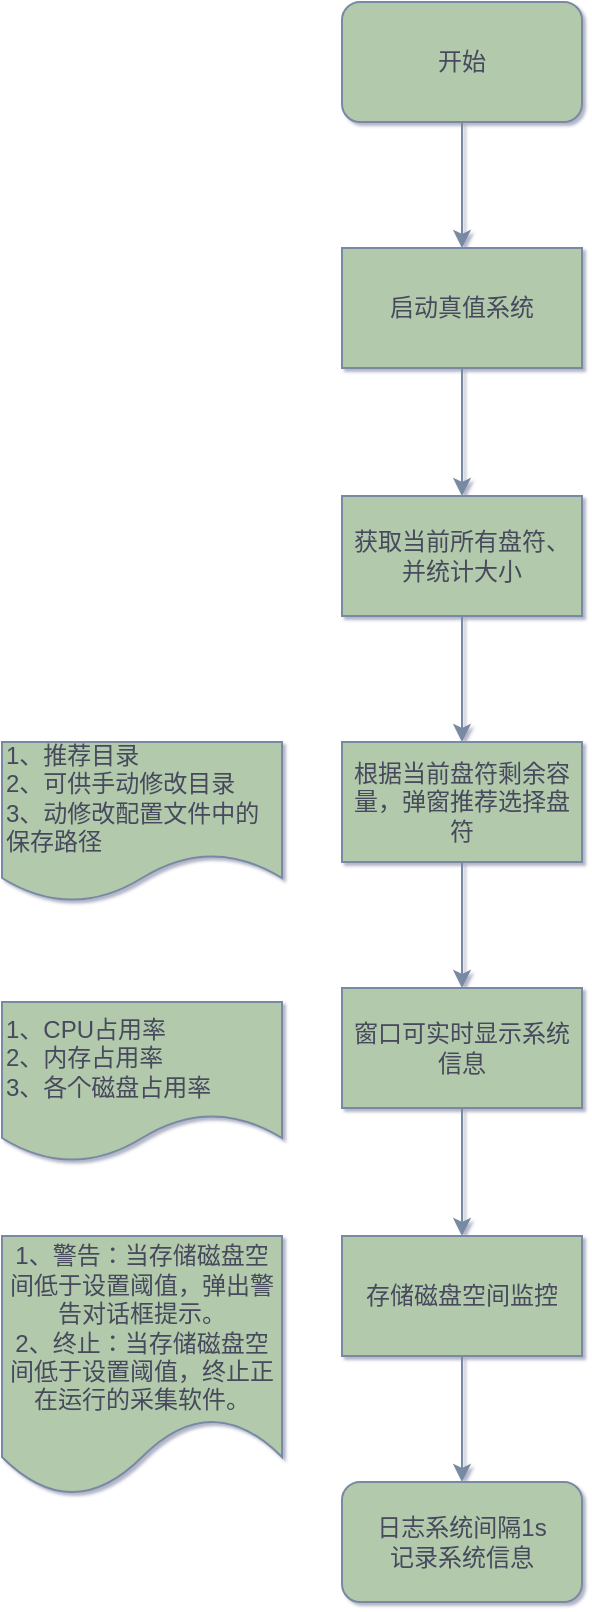 <mxfile version="22.1.2" type="device">
  <diagram name="内存不足导致系统崩溃解决方案" id="3sDCa9MHPhz66Sz_2KQU">
    <mxGraphModel dx="6707" dy="1183" grid="1" gridSize="10" guides="1" tooltips="1" connect="1" arrows="1" fold="1" page="1" pageScale="1" pageWidth="4681" pageHeight="3300" background="none" math="0" shadow="1">
      <root>
        <mxCell id="0" />
        <mxCell id="1" parent="0" />
        <mxCell id="PAjP4F-cjcnWvBOjO_WK-18" style="edgeStyle=orthogonalEdgeStyle;rounded=0;orthogonalLoop=1;jettySize=auto;html=1;exitX=0.5;exitY=1;exitDx=0;exitDy=0;strokeColor=#788AA3;fontColor=#46495D;fillColor=#B2C9AB;spacing=3;" edge="1" parent="1" source="PAjP4F-cjcnWvBOjO_WK-2" target="PAjP4F-cjcnWvBOjO_WK-4">
          <mxGeometry relative="1" as="geometry" />
        </mxCell>
        <mxCell id="PAjP4F-cjcnWvBOjO_WK-2" value="开始" style="rounded=1;whiteSpace=wrap;html=1;labelBackgroundColor=none;fillColor=#B2C9AB;strokeColor=#788AA3;fontColor=#46495D;spacing=3;" vertex="1" parent="1">
          <mxGeometry x="130" y="210" width="120" height="60" as="geometry" />
        </mxCell>
        <mxCell id="PAjP4F-cjcnWvBOjO_WK-17" style="edgeStyle=orthogonalEdgeStyle;rounded=0;orthogonalLoop=1;jettySize=auto;html=1;strokeColor=#788AA3;fontColor=#46495D;fillColor=#B2C9AB;spacing=3;" edge="1" parent="1" source="PAjP4F-cjcnWvBOjO_WK-4" target="PAjP4F-cjcnWvBOjO_WK-5">
          <mxGeometry relative="1" as="geometry" />
        </mxCell>
        <mxCell id="PAjP4F-cjcnWvBOjO_WK-4" value="启动真值系统" style="rounded=0;whiteSpace=wrap;html=1;strokeColor=#788AA3;fontColor=#46495D;fillColor=#B2C9AB;spacing=3;" vertex="1" parent="1">
          <mxGeometry x="130" y="333" width="120" height="60" as="geometry" />
        </mxCell>
        <mxCell id="PAjP4F-cjcnWvBOjO_WK-7" value="" style="edgeStyle=orthogonalEdgeStyle;rounded=0;orthogonalLoop=1;jettySize=auto;html=1;strokeColor=#788AA3;fontColor=#46495D;fillColor=#B2C9AB;spacing=3;" edge="1" parent="1" source="PAjP4F-cjcnWvBOjO_WK-5" target="PAjP4F-cjcnWvBOjO_WK-6">
          <mxGeometry relative="1" as="geometry" />
        </mxCell>
        <mxCell id="PAjP4F-cjcnWvBOjO_WK-5" value="获取当前所有盘符、并统计大小" style="rounded=0;whiteSpace=wrap;html=1;strokeColor=#788AA3;fontColor=#46495D;fillColor=#B2C9AB;spacing=3;" vertex="1" parent="1">
          <mxGeometry x="130" y="457" width="120" height="60" as="geometry" />
        </mxCell>
        <mxCell id="PAjP4F-cjcnWvBOjO_WK-10" value="" style="edgeStyle=orthogonalEdgeStyle;rounded=0;orthogonalLoop=1;jettySize=auto;html=1;strokeColor=#788AA3;fontColor=#46495D;fillColor=#B2C9AB;spacing=3;" edge="1" parent="1" source="PAjP4F-cjcnWvBOjO_WK-6" target="PAjP4F-cjcnWvBOjO_WK-9">
          <mxGeometry relative="1" as="geometry" />
        </mxCell>
        <mxCell id="PAjP4F-cjcnWvBOjO_WK-6" value="根据当前盘符剩余容量，弹窗推荐选择盘符" style="whiteSpace=wrap;html=1;fillColor=#B2C9AB;strokeColor=#788AA3;fontColor=#46495D;rounded=0;spacing=3;" vertex="1" parent="1">
          <mxGeometry x="130" y="580" width="120" height="60" as="geometry" />
        </mxCell>
        <mxCell id="PAjP4F-cjcnWvBOjO_WK-8" value="1、推荐目录&lt;br&gt;2、可供手动修改目录&lt;br&gt;3、动修改配置文件中的保存路径" style="shape=document;whiteSpace=wrap;html=1;boundedLbl=1;strokeColor=#788AA3;fontColor=#46495D;fillColor=#B2C9AB;align=left;" vertex="1" parent="1">
          <mxGeometry x="-40" y="580" width="140" height="80" as="geometry" />
        </mxCell>
        <mxCell id="PAjP4F-cjcnWvBOjO_WK-13" value="" style="edgeStyle=orthogonalEdgeStyle;rounded=0;orthogonalLoop=1;jettySize=auto;html=1;strokeColor=#788AA3;fontColor=#46495D;fillColor=#B2C9AB;spacing=3;" edge="1" parent="1" source="PAjP4F-cjcnWvBOjO_WK-9" target="PAjP4F-cjcnWvBOjO_WK-12">
          <mxGeometry relative="1" as="geometry" />
        </mxCell>
        <mxCell id="PAjP4F-cjcnWvBOjO_WK-9" value="窗口可实时显示系统信息" style="whiteSpace=wrap;html=1;fillColor=#B2C9AB;strokeColor=#788AA3;fontColor=#46495D;rounded=0;spacing=3;" vertex="1" parent="1">
          <mxGeometry x="130" y="703" width="120" height="60" as="geometry" />
        </mxCell>
        <mxCell id="PAjP4F-cjcnWvBOjO_WK-11" value="1、CPU占用率&lt;br&gt;2、内存占用率&lt;br&gt;3、各个磁盘占用率" style="shape=document;whiteSpace=wrap;html=1;boundedLbl=1;strokeColor=#788AA3;fontColor=#46495D;fillColor=#B2C9AB;align=left;" vertex="1" parent="1">
          <mxGeometry x="-40" y="710" width="140" height="80" as="geometry" />
        </mxCell>
        <mxCell id="PAjP4F-cjcnWvBOjO_WK-16" style="edgeStyle=orthogonalEdgeStyle;rounded=0;orthogonalLoop=1;jettySize=auto;html=1;strokeColor=#788AA3;fontColor=#46495D;fillColor=#B2C9AB;spacing=3;" edge="1" parent="1" source="PAjP4F-cjcnWvBOjO_WK-12" target="PAjP4F-cjcnWvBOjO_WK-15">
          <mxGeometry relative="1" as="geometry" />
        </mxCell>
        <mxCell id="PAjP4F-cjcnWvBOjO_WK-12" value="存储磁盘空间监控" style="whiteSpace=wrap;html=1;fillColor=#B2C9AB;strokeColor=#788AA3;fontColor=#46495D;rounded=0;spacing=3;" vertex="1" parent="1">
          <mxGeometry x="130" y="827" width="120" height="60" as="geometry" />
        </mxCell>
        <mxCell id="PAjP4F-cjcnWvBOjO_WK-14" value="1、警告：当存储磁盘空间低于设置阈值，弹出警告对话框提示。&lt;br&gt;2、终止：当存储磁盘空间低于设置阈值，终止正在运行的采集软件。" style="shape=document;whiteSpace=wrap;html=1;boundedLbl=1;strokeColor=#788AA3;fontColor=#46495D;fillColor=#B2C9AB;" vertex="1" parent="1">
          <mxGeometry x="-40" y="827" width="140" height="130" as="geometry" />
        </mxCell>
        <mxCell id="PAjP4F-cjcnWvBOjO_WK-15" value="日志系统间隔1s&lt;br&gt;记录系统信息" style="rounded=1;whiteSpace=wrap;html=1;strokeColor=#788AA3;fontColor=#46495D;fillColor=#B2C9AB;spacing=3;" vertex="1" parent="1">
          <mxGeometry x="130" y="950" width="120" height="60" as="geometry" />
        </mxCell>
      </root>
    </mxGraphModel>
  </diagram>
</mxfile>
